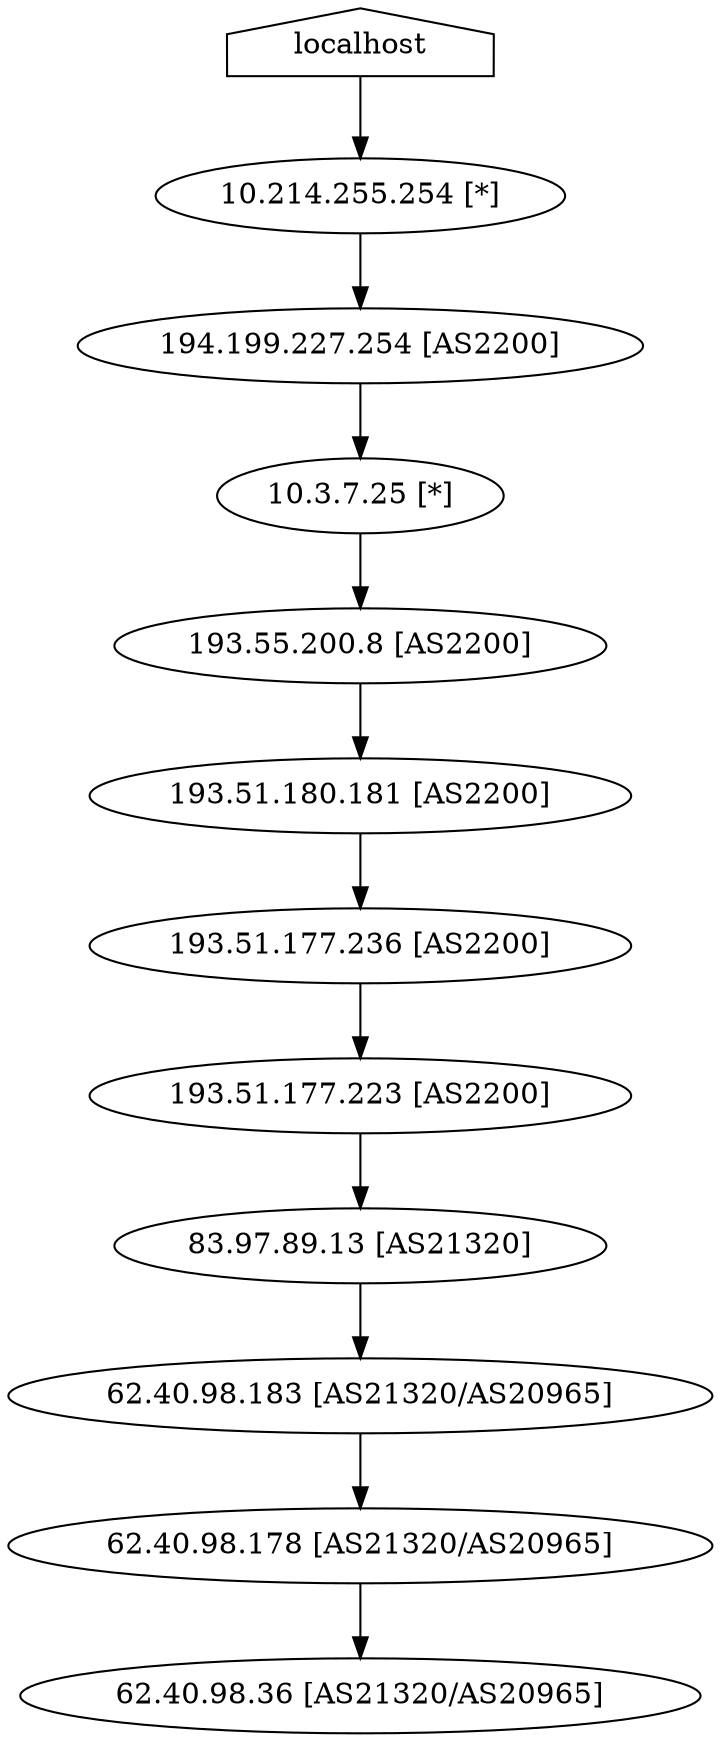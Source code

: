
strict digraph essai1 { 
localhost [shape=house]; 
"localhost"
 -> "10.214.255.254 [*]"
 -> "194.199.227.254 [AS2200]"
 -> "10.3.7.25 [*]"
 -> "193.55.200.8 [AS2200]"
 -> "193.51.180.181 [AS2200]"
 -> "193.51.177.236 [AS2200]"
 -> "193.51.177.223 [AS2200]"
 -> "83.97.89.13 [AS21320]"
 -> "62.40.98.183 [AS21320/AS20965]"
 -> "62.40.98.178 [AS21320/AS20965]"
 -> "62.40.98.36 [AS21320/AS20965]"
}
